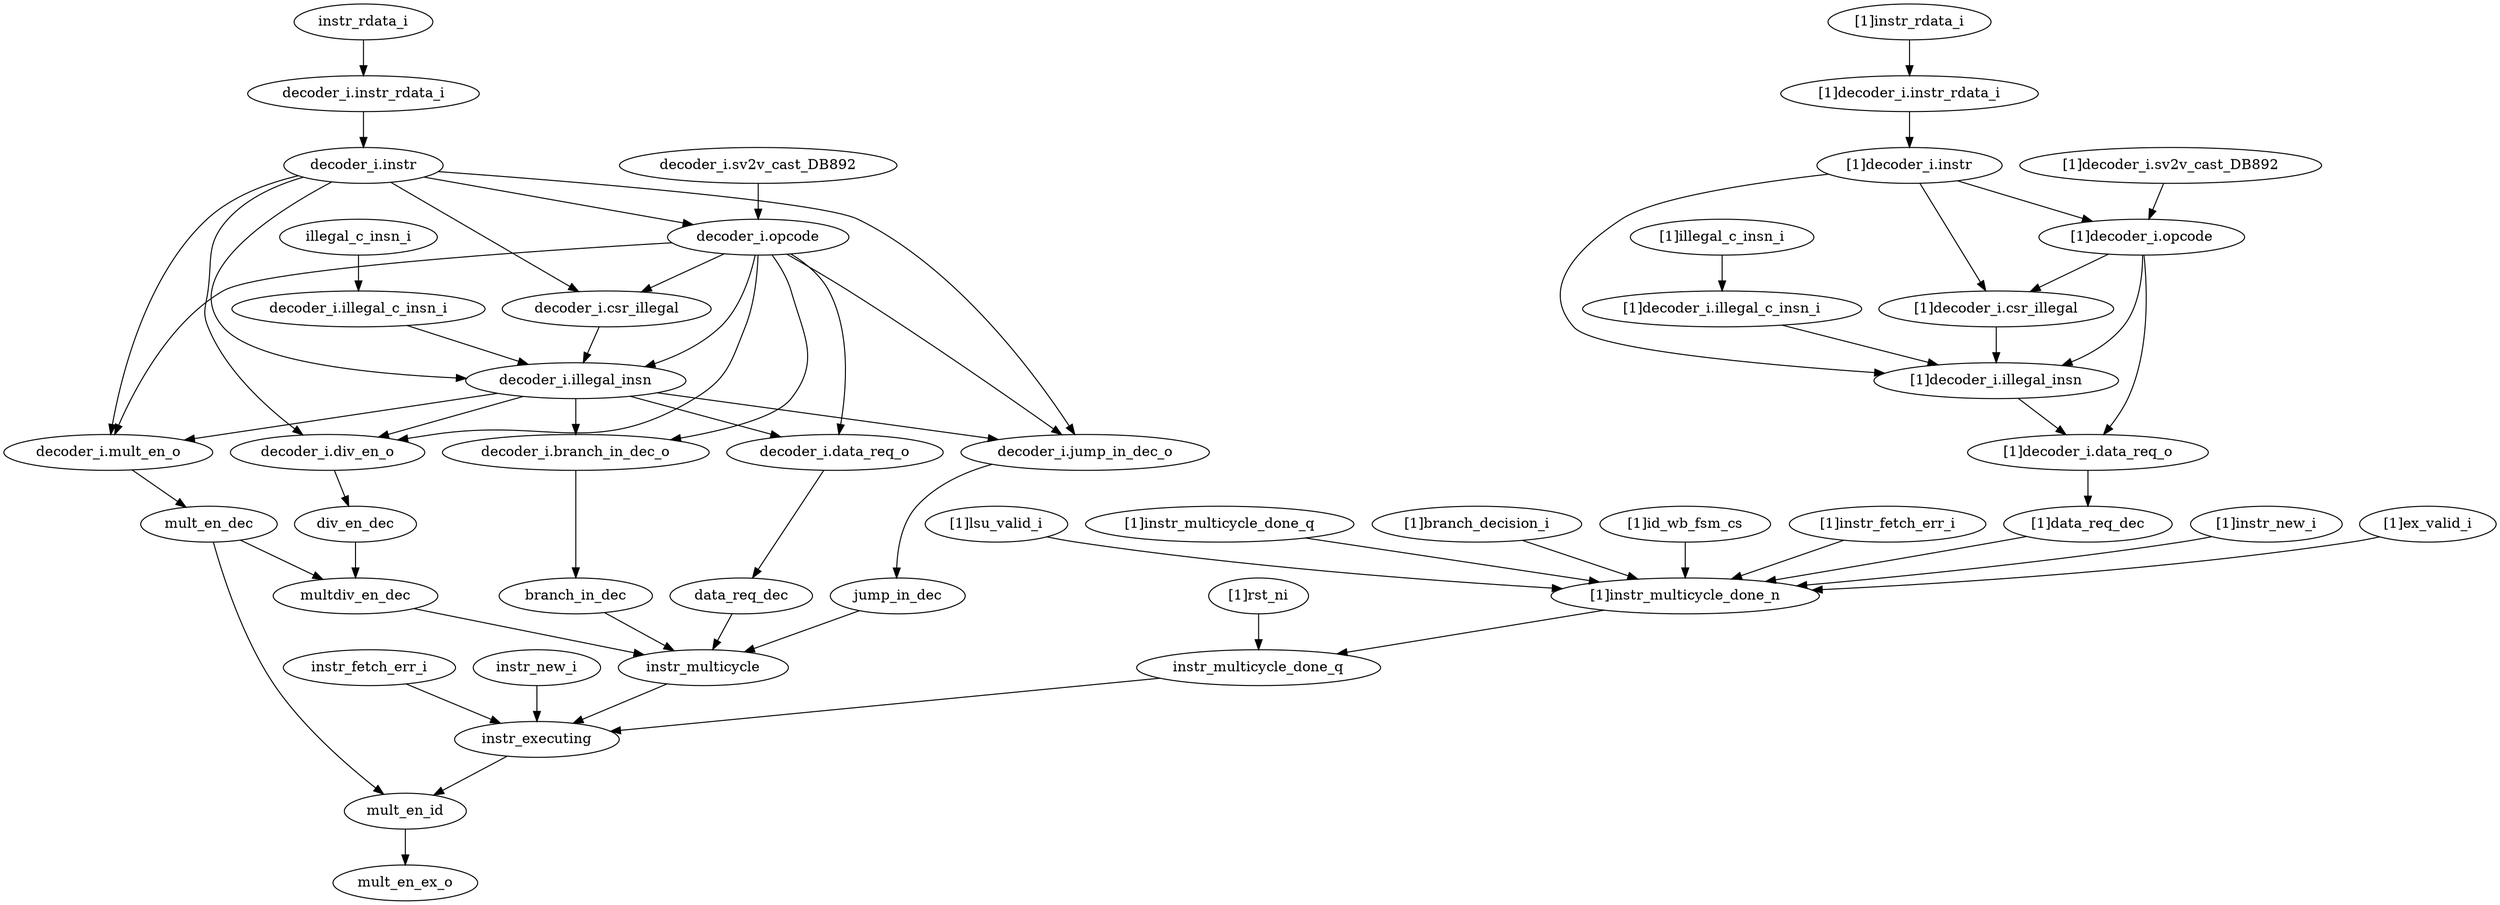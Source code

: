 strict digraph "" {
	data_req_dec	 [complexity=15,
		importance=0.0149486086403,
		rank=0.000996573909354];
	instr_multicycle	 [complexity=10,
		importance=0.0125987547642,
		rank=0.00125987547642];
	data_req_dec -> instr_multicycle;
	"decoder_i.illegal_c_insn_i"	 [complexity=20,
		importance=0.0252828485311,
		rank=0.00126414242655];
	"decoder_i.illegal_insn"	 [complexity=19,
		importance=0.0230388876586,
		rank=0.00121257303466];
	"decoder_i.illegal_c_insn_i" -> "decoder_i.illegal_insn";
	instr_multicycle_done_q	 [complexity=10,
		importance=0.0129377558631,
		rank=0.00129377558631];
	instr_executing	 [complexity=5,
		importance=0.00942407067958,
		rank=0.00188481413592];
	instr_multicycle_done_q -> instr_executing;
	mult_en_id	 [complexity=2,
		importance=0.00538438253182,
		rank=0.00269219126591];
	mult_en_ex_o	 [complexity=0,
		importance=0.00279194775639,
		rank=0.0];
	mult_en_id -> mult_en_ex_o;
	"[1]instr_multicycle_done_q"	 [complexity=14,
		importance=0.0201110648759,
		rank=0.00143650463399];
	"[1]instr_multicycle_done_n"	 [complexity=12,
		importance=0.0165973796924,
		rank=0.00138311497436];
	"[1]instr_multicycle_done_q" -> "[1]instr_multicycle_done_n";
	"[1]branch_decision_i"	 [complexity=14,
		importance=0.0180933423828,
		rank=0.00129238159877];
	"[1]branch_decision_i" -> "[1]instr_multicycle_done_n";
	multdiv_en_dec	 [complexity=15,
		importance=0.0152772156761,
		rank=0.00101848104507];
	multdiv_en_dec -> instr_multicycle;
	"decoder_i.data_req_o"	 [complexity=15,
		importance=0.0166563133782,
		rank=0.00111042089188];
	"decoder_i.data_req_o" -> data_req_dec;
	"decoder_i.instr"	 [complexity=25,
		importance=0.0292245398013,
		rank=0.00116898159205];
	"decoder_i.csr_illegal"	 [complexity=21,
		importance=0.0245456763075,
		rank=0.00116884172893];
	"decoder_i.instr" -> "decoder_i.csr_illegal";
	"decoder_i.jump_in_dec_o"	 [complexity=15,
		importance=0.0166449806224,
		rank=0.00110966537483];
	"decoder_i.instr" -> "decoder_i.jump_in_dec_o";
	"decoder_i.div_en_o"	 [complexity=18,
		importance=0.0193803371963,
		rank=0.00107668539979];
	"decoder_i.instr" -> "decoder_i.div_en_o";
	"decoder_i.mult_en_o"	 [complexity=18,
		importance=0.0193803371963,
		rank=0.00107668539979];
	"decoder_i.instr" -> "decoder_i.mult_en_o";
	"decoder_i.opcode"	 [complexity=22,
		importance=0.0267936092312,
		rank=0.00121789132869];
	"decoder_i.instr" -> "decoder_i.opcode";
	"decoder_i.instr" -> "decoder_i.illegal_insn";
	instr_multicycle -> instr_executing;
	"[1]instr_multicycle_done_n" -> instr_multicycle_done_q;
	"[1]decoder_i.instr_rdata_i"	 [complexity=25,
		importance=0.0489664823851,
		rank=0.00195865929541];
	"[1]decoder_i.instr"	 [complexity=23,
		importance=0.0470965206037,
		rank=0.00204767480886];
	"[1]decoder_i.instr_rdata_i" -> "[1]decoder_i.instr";
	"decoder_i.instr_rdata_i"	 [complexity=27,
		importance=0.0310945015827,
		rank=0.00115164820677];
	"decoder_i.instr_rdata_i" -> "decoder_i.instr";
	"decoder_i.csr_illegal" -> "decoder_i.illegal_insn";
	"[1]id_wb_fsm_cs"	 [complexity=13,
		importance=0.10352803103,
		rank=0.00796369469459];
	"[1]id_wb_fsm_cs" -> "[1]instr_multicycle_done_n";
	instr_fetch_err_i	 [complexity=10,
		importance=0.01092003337,
		rank=0.001092003337];
	instr_fetch_err_i -> instr_executing;
	jump_in_dec	 [complexity=15,
		importance=0.014944831257,
		rank=0.000996322083803];
	"decoder_i.jump_in_dec_o" -> jump_in_dec;
	mult_en_dec	 [complexity=18,
		importance=0.0176422589792,
		rank=0.000980125498843];
	mult_en_dec -> mult_en_id;
	mult_en_dec -> multdiv_en_dec;
	"[1]instr_fetch_err_i"	 [complexity=14,
		importance=0.0844828611522,
		rank=0.0060344900823];
	"[1]instr_fetch_err_i" -> "[1]instr_multicycle_done_n";
	"[1]decoder_i.data_req_o"	 [complexity=16,
		importance=0.0372523179987,
		rank=0.00232826987492];
	"[1]data_req_dec"	 [complexity=16,
		importance=0.0355446132608,
		rank=0.0022215383288];
	"[1]decoder_i.data_req_o" -> "[1]data_req_dec";
	jump_in_dec -> instr_multicycle;
	"[1]instr_rdata_i"	 [complexity=25,
		importance=0.0504624450756,
		rank=0.00201849780302];
	"[1]instr_rdata_i" -> "[1]decoder_i.instr_rdata_i";
	"[1]instr_new_i"	 [complexity=14,
		importance=0.0844828611522,
		rank=0.0060344900823];
	"[1]instr_new_i" -> "[1]instr_multicycle_done_n";
	"[1]rst_ni"	 [complexity=11,
		importance=0.0273714744167,
		rank=0.00248831585606];
	"[1]rst_ni" -> instr_multicycle_done_q;
	"[1]illegal_c_insn_i"	 [complexity=18,
		importance=0.0446507920239,
		rank=0.00248059955689];
	"[1]decoder_i.illegal_c_insn_i"	 [complexity=18,
		importance=0.0431548293335,
		rank=0.00239749051853];
	"[1]illegal_c_insn_i" -> "[1]decoder_i.illegal_c_insn_i";
	"decoder_i.sv2v_cast_DB892"	 [complexity=25,
		importance=0.0282895719216,
		rank=0.00113158287686];
	"decoder_i.sv2v_cast_DB892" -> "decoder_i.opcode";
	div_en_dec	 [complexity=18,
		importance=0.0176422589792,
		rank=0.000980125498843];
	"decoder_i.div_en_o" -> div_en_dec;
	"[1]decoder_i.sv2v_cast_DB892"	 [complexity=23,
		importance=0.046161552724,
		rank=0.00200702403148];
	"[1]decoder_i.opcode"	 [complexity=20,
		importance=0.0446655900336,
		rank=0.00223327950168];
	"[1]decoder_i.sv2v_cast_DB892" -> "[1]decoder_i.opcode";
	"[1]decoder_i.opcode" -> "[1]decoder_i.data_req_o";
	"[1]decoder_i.illegal_insn"	 [complexity=17,
		importance=0.040910868461,
		rank=0.00240652167418];
	"[1]decoder_i.opcode" -> "[1]decoder_i.illegal_insn";
	"[1]decoder_i.csr_illegal"	 [complexity=19,
		importance=0.0424176571099,
		rank=0.00223250826894];
	"[1]decoder_i.opcode" -> "[1]decoder_i.csr_illegal";
	instr_new_i	 [complexity=10,
		importance=0.01092003337,
		rank=0.001092003337];
	instr_new_i -> instr_executing;
	"decoder_i.mult_en_o" -> mult_en_dec;
	"[1]decoder_i.instr" -> "[1]decoder_i.opcode";
	"[1]decoder_i.instr" -> "[1]decoder_i.illegal_insn";
	"[1]decoder_i.instr" -> "[1]decoder_i.csr_illegal";
	"decoder_i.branch_in_dec_o"	 [complexity=15,
		importance=0.0166519906169,
		rank=0.00111013270779];
	branch_in_dec	 [complexity=15,
		importance=0.0149471677349,
		rank=0.000996477848995];
	"decoder_i.branch_in_dec_o" -> branch_in_dec;
	"[1]data_req_dec" -> "[1]instr_multicycle_done_n";
	"[1]decoder_i.illegal_c_insn_i" -> "[1]decoder_i.illegal_insn";
	instr_executing -> mult_en_id;
	"[1]decoder_i.illegal_insn" -> "[1]decoder_i.data_req_o";
	instr_rdata_i	 [complexity=27,
		importance=0.0325904642732,
		rank=0.00120705423234];
	instr_rdata_i -> "decoder_i.instr_rdata_i";
	illegal_c_insn_i	 [complexity=20,
		importance=0.0267788112215,
		rank=0.00133894056108];
	illegal_c_insn_i -> "decoder_i.illegal_c_insn_i";
	div_en_dec -> multdiv_en_dec;
	"[1]ex_valid_i"	 [complexity=16,
		importance=0.0180933423828,
		rank=0.00113083389892];
	"[1]ex_valid_i" -> "[1]instr_multicycle_done_n";
	"[1]decoder_i.csr_illegal" -> "[1]decoder_i.illegal_insn";
	"[1]lsu_valid_i"	 [complexity=16,
		importance=0.0180933423828,
		rank=0.00113083389892];
	"[1]lsu_valid_i" -> "[1]instr_multicycle_done_n";
	"decoder_i.opcode" -> "decoder_i.data_req_o";
	"decoder_i.opcode" -> "decoder_i.csr_illegal";
	"decoder_i.opcode" -> "decoder_i.jump_in_dec_o";
	"decoder_i.opcode" -> "decoder_i.div_en_o";
	"decoder_i.opcode" -> "decoder_i.mult_en_o";
	"decoder_i.opcode" -> "decoder_i.branch_in_dec_o";
	"decoder_i.opcode" -> "decoder_i.illegal_insn";
	branch_in_dec -> instr_multicycle;
	"decoder_i.illegal_insn" -> "decoder_i.data_req_o";
	"decoder_i.illegal_insn" -> "decoder_i.jump_in_dec_o";
	"decoder_i.illegal_insn" -> "decoder_i.div_en_o";
	"decoder_i.illegal_insn" -> "decoder_i.mult_en_o";
	"decoder_i.illegal_insn" -> "decoder_i.branch_in_dec_o";
}
